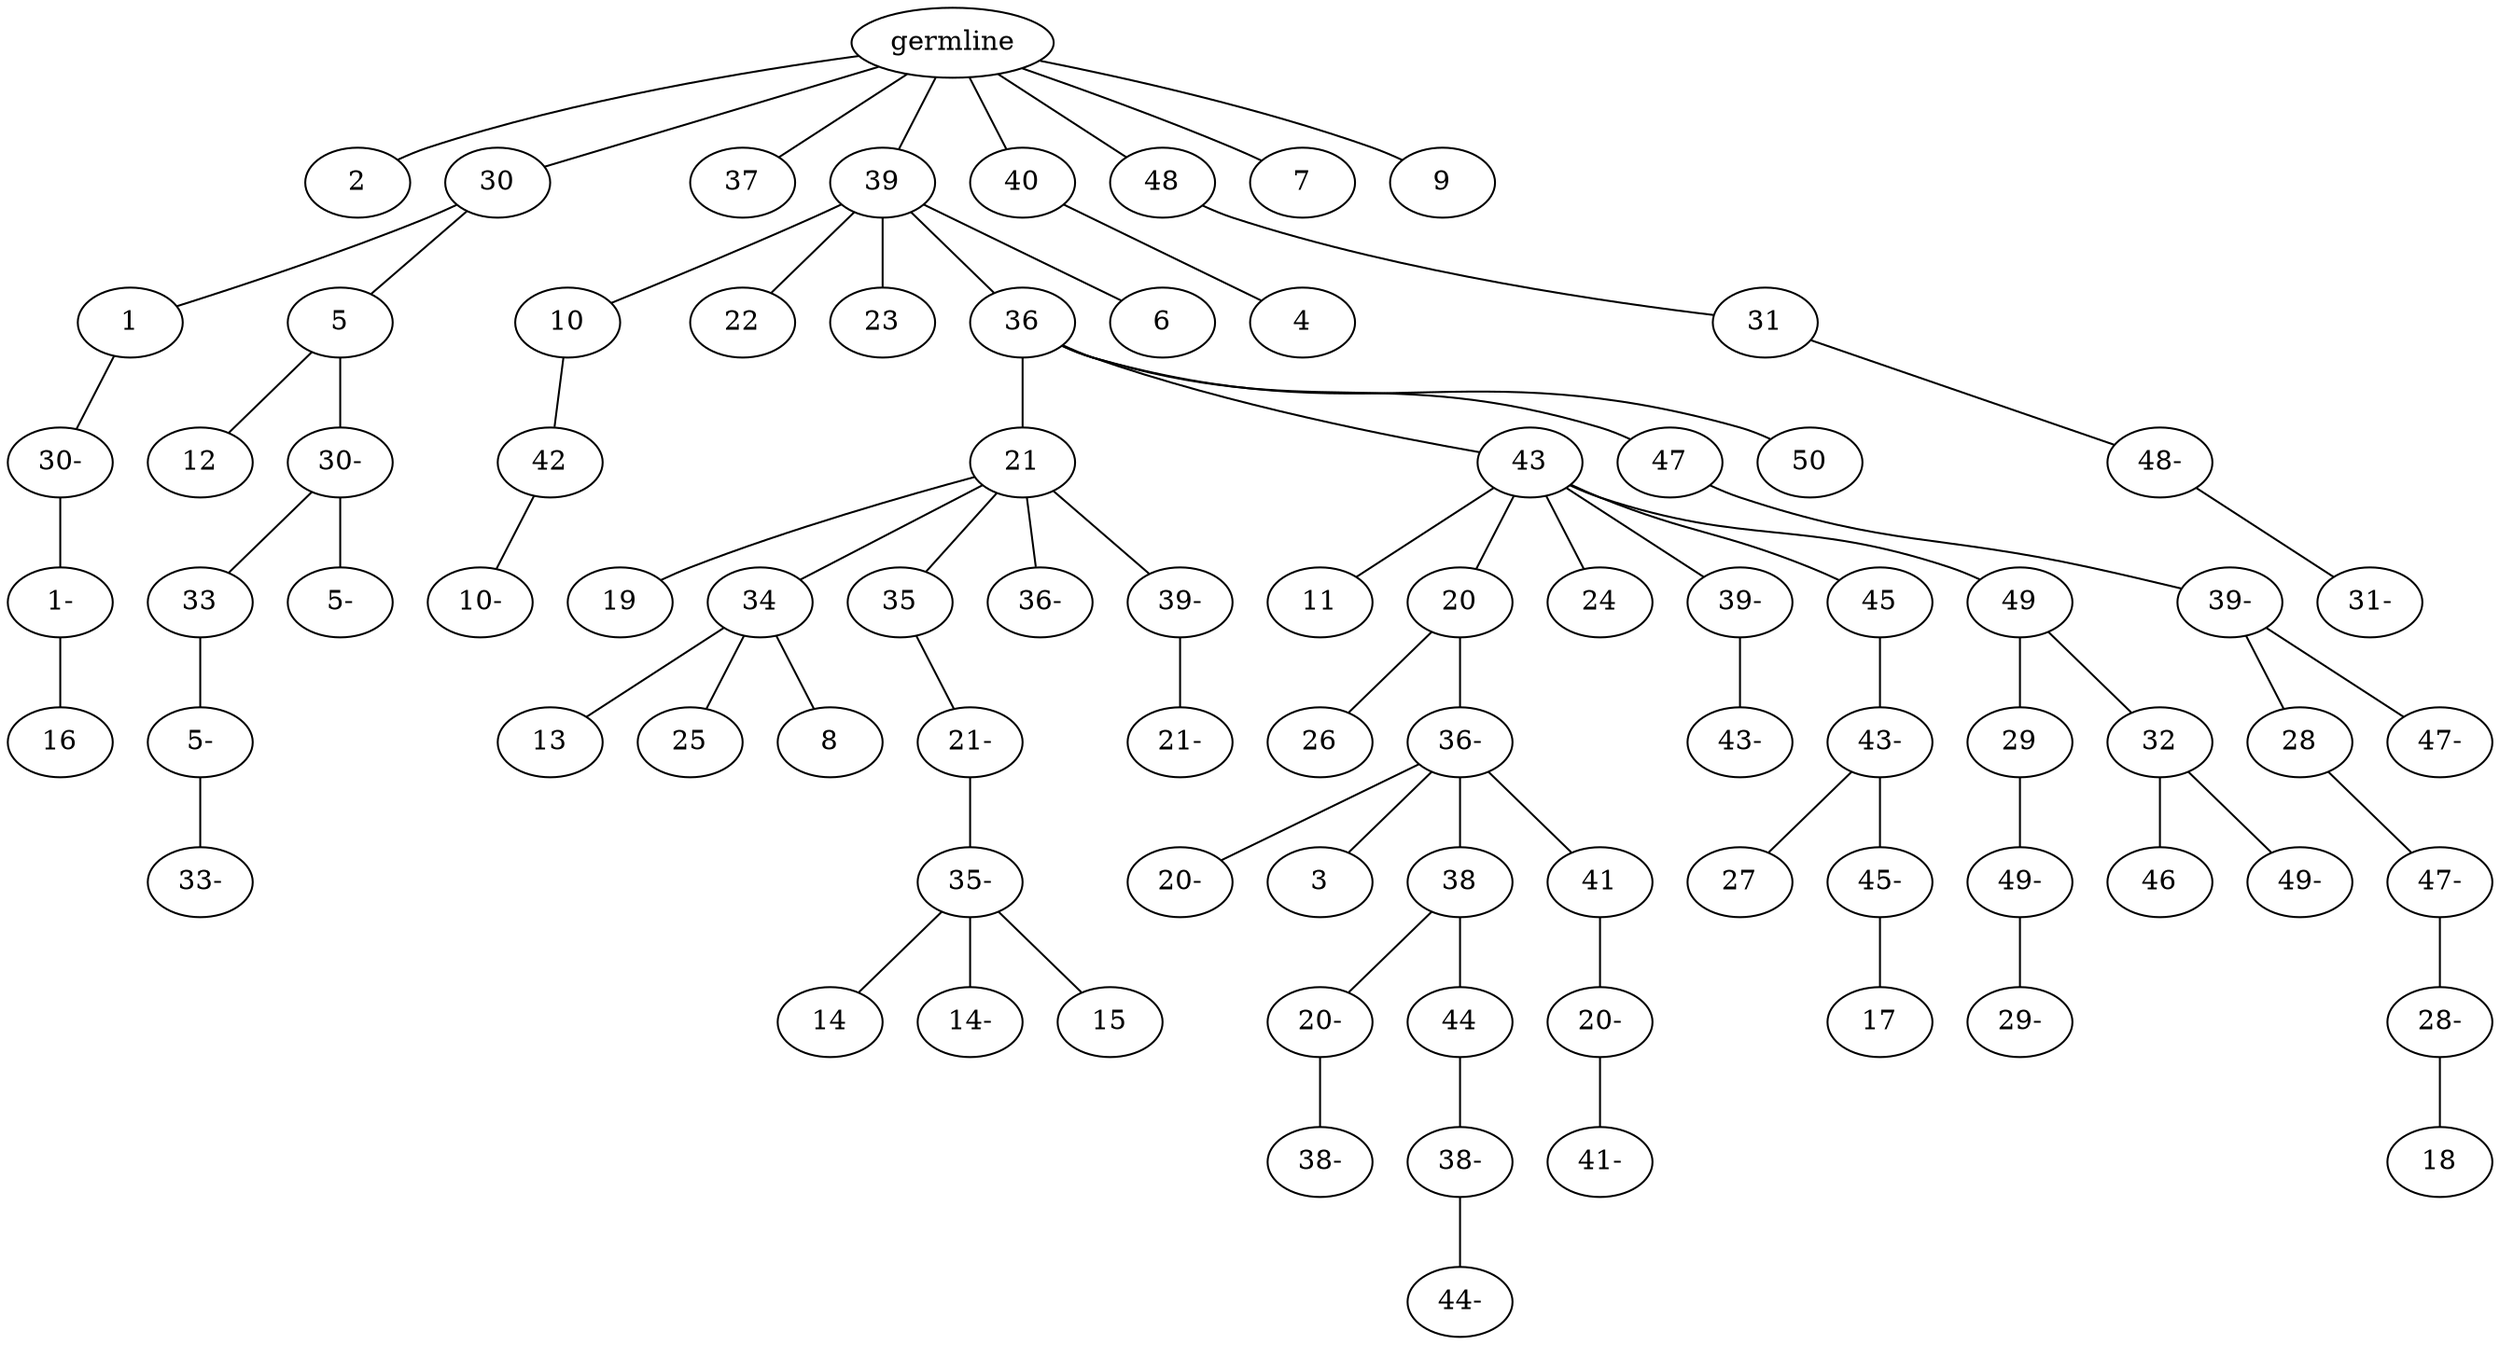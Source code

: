 graph tree {
    "140545493703504" [label="germline"];
    "140545497149648" [label="2"];
    "140545497152864" [label="30"];
    "140545497153152" [label="1"];
    "140545497153440" [label="30-"];
    "140545483425536" [label="1-"];
    "140545483426208" [label="16"];
    "140545497152336" [label="5"];
    "140545483425824" [label="12"];
    "140545483424384" [label="30-"];
    "140545483425056" [label="33"];
    "140545483425920" [label="5-"];
    "140545483426352" [label="33-"];
    "140545483425632" [label="5-"];
    "140545497152240" [label="37"];
    "140545489640560" [label="39"];
    "140545483424240" [label="10"];
    "140545502686080" [label="42"];
    "140545502685696" [label="10-"];
    "140545483426496" [label="22"];
    "140545502684448" [label="23"];
    "140545502685552" [label="36"];
    "140545502684976" [label="21"];
    "140545502686416" [label="19"];
    "140545502687040" [label="34"];
    "140545502684400" [label="13"];
    "140545502686224" [label="25"];
    "140545502685072" [label="8"];
    "140545502684544" [label="35"];
    "140545481587680" [label="21-"];
    "140545481586192" [label="35-"];
    "140545481584848" [label="14"];
    "140545484230560" [label="14-"];
    "140545484228400" [label="15"];
    "140545502685504" [label="36-"];
    "140545502686320" [label="39-"];
    "140545502686176" [label="21-"];
    "140545502685216" [label="43"];
    "140545502685936" [label="11"];
    "140545502686128" [label="20"];
    "140545502683920" [label="26"];
    "140545502683296" [label="36-"];
    "140545484850800" [label="20-"];
    "140545501837440" [label="3"];
    "140545484849792" [label="38"];
    "140545484852864" [label="20-"];
    "140545501835664" [label="38-"];
    "140545501836816" [label="44"];
    "140545501837680" [label="38-"];
    "140545501836000" [label="44-"];
    "140545501838208" [label="41"];
    "140545501836912" [label="20-"];
    "140545501835712" [label="41-"];
    "140545502683728" [label="24"];
    "140545502686656" [label="39-"];
    "140545501835760" [label="43-"];
    "140545501838448" [label="45"];
    "140545487498736" [label="43-"];
    "140545487495712" [label="27"];
    "140545487498688" [label="45-"];
    "140545487498256" [label="17"];
    "140545501836432" [label="49"];
    "140545487495568" [label="29"];
    "140545487496576" [label="49-"];
    "140545487498640" [label="29-"];
    "140545487496000" [label="32"];
    "140545487499024" [label="46"];
    "140545487496864" [label="49-"];
    "140545502684112" [label="47"];
    "140545487499072" [label="39-"];
    "140545487497680" [label="28"];
    "140545487498880" [label="47-"];
    "140545487498832" [label="28-"];
    "140545487496624" [label="18"];
    "140545487497728" [label="47-"];
    "140545487497392" [label="50"];
    "140545502683440" [label="6"];
    "140545489638880" [label="40"];
    "140545487497824" [label="4"];
    "140545484849936" [label="48"];
    "140545487497632" [label="31"];
    "140545487497776" [label="48-"];
    "140545491021488" [label="31-"];
    "140545487496384" [label="7"];
    "140545487498400" [label="9"];
    "140545493703504" -- "140545497149648";
    "140545493703504" -- "140545497152864";
    "140545493703504" -- "140545497152240";
    "140545493703504" -- "140545489640560";
    "140545493703504" -- "140545489638880";
    "140545493703504" -- "140545484849936";
    "140545493703504" -- "140545487496384";
    "140545493703504" -- "140545487498400";
    "140545497152864" -- "140545497153152";
    "140545497152864" -- "140545497152336";
    "140545497153152" -- "140545497153440";
    "140545497153440" -- "140545483425536";
    "140545483425536" -- "140545483426208";
    "140545497152336" -- "140545483425824";
    "140545497152336" -- "140545483424384";
    "140545483424384" -- "140545483425056";
    "140545483424384" -- "140545483425632";
    "140545483425056" -- "140545483425920";
    "140545483425920" -- "140545483426352";
    "140545489640560" -- "140545483424240";
    "140545489640560" -- "140545483426496";
    "140545489640560" -- "140545502684448";
    "140545489640560" -- "140545502685552";
    "140545489640560" -- "140545502683440";
    "140545483424240" -- "140545502686080";
    "140545502686080" -- "140545502685696";
    "140545502685552" -- "140545502684976";
    "140545502685552" -- "140545502685216";
    "140545502685552" -- "140545502684112";
    "140545502685552" -- "140545487497392";
    "140545502684976" -- "140545502686416";
    "140545502684976" -- "140545502687040";
    "140545502684976" -- "140545502684544";
    "140545502684976" -- "140545502685504";
    "140545502684976" -- "140545502686320";
    "140545502687040" -- "140545502684400";
    "140545502687040" -- "140545502686224";
    "140545502687040" -- "140545502685072";
    "140545502684544" -- "140545481587680";
    "140545481587680" -- "140545481586192";
    "140545481586192" -- "140545481584848";
    "140545481586192" -- "140545484230560";
    "140545481586192" -- "140545484228400";
    "140545502686320" -- "140545502686176";
    "140545502685216" -- "140545502685936";
    "140545502685216" -- "140545502686128";
    "140545502685216" -- "140545502683728";
    "140545502685216" -- "140545502686656";
    "140545502685216" -- "140545501838448";
    "140545502685216" -- "140545501836432";
    "140545502686128" -- "140545502683920";
    "140545502686128" -- "140545502683296";
    "140545502683296" -- "140545484850800";
    "140545502683296" -- "140545501837440";
    "140545502683296" -- "140545484849792";
    "140545502683296" -- "140545501838208";
    "140545484849792" -- "140545484852864";
    "140545484849792" -- "140545501836816";
    "140545484852864" -- "140545501835664";
    "140545501836816" -- "140545501837680";
    "140545501837680" -- "140545501836000";
    "140545501838208" -- "140545501836912";
    "140545501836912" -- "140545501835712";
    "140545502686656" -- "140545501835760";
    "140545501838448" -- "140545487498736";
    "140545487498736" -- "140545487495712";
    "140545487498736" -- "140545487498688";
    "140545487498688" -- "140545487498256";
    "140545501836432" -- "140545487495568";
    "140545501836432" -- "140545487496000";
    "140545487495568" -- "140545487496576";
    "140545487496576" -- "140545487498640";
    "140545487496000" -- "140545487499024";
    "140545487496000" -- "140545487496864";
    "140545502684112" -- "140545487499072";
    "140545487499072" -- "140545487497680";
    "140545487499072" -- "140545487497728";
    "140545487497680" -- "140545487498880";
    "140545487498880" -- "140545487498832";
    "140545487498832" -- "140545487496624";
    "140545489638880" -- "140545487497824";
    "140545484849936" -- "140545487497632";
    "140545487497632" -- "140545487497776";
    "140545487497776" -- "140545491021488";
}
